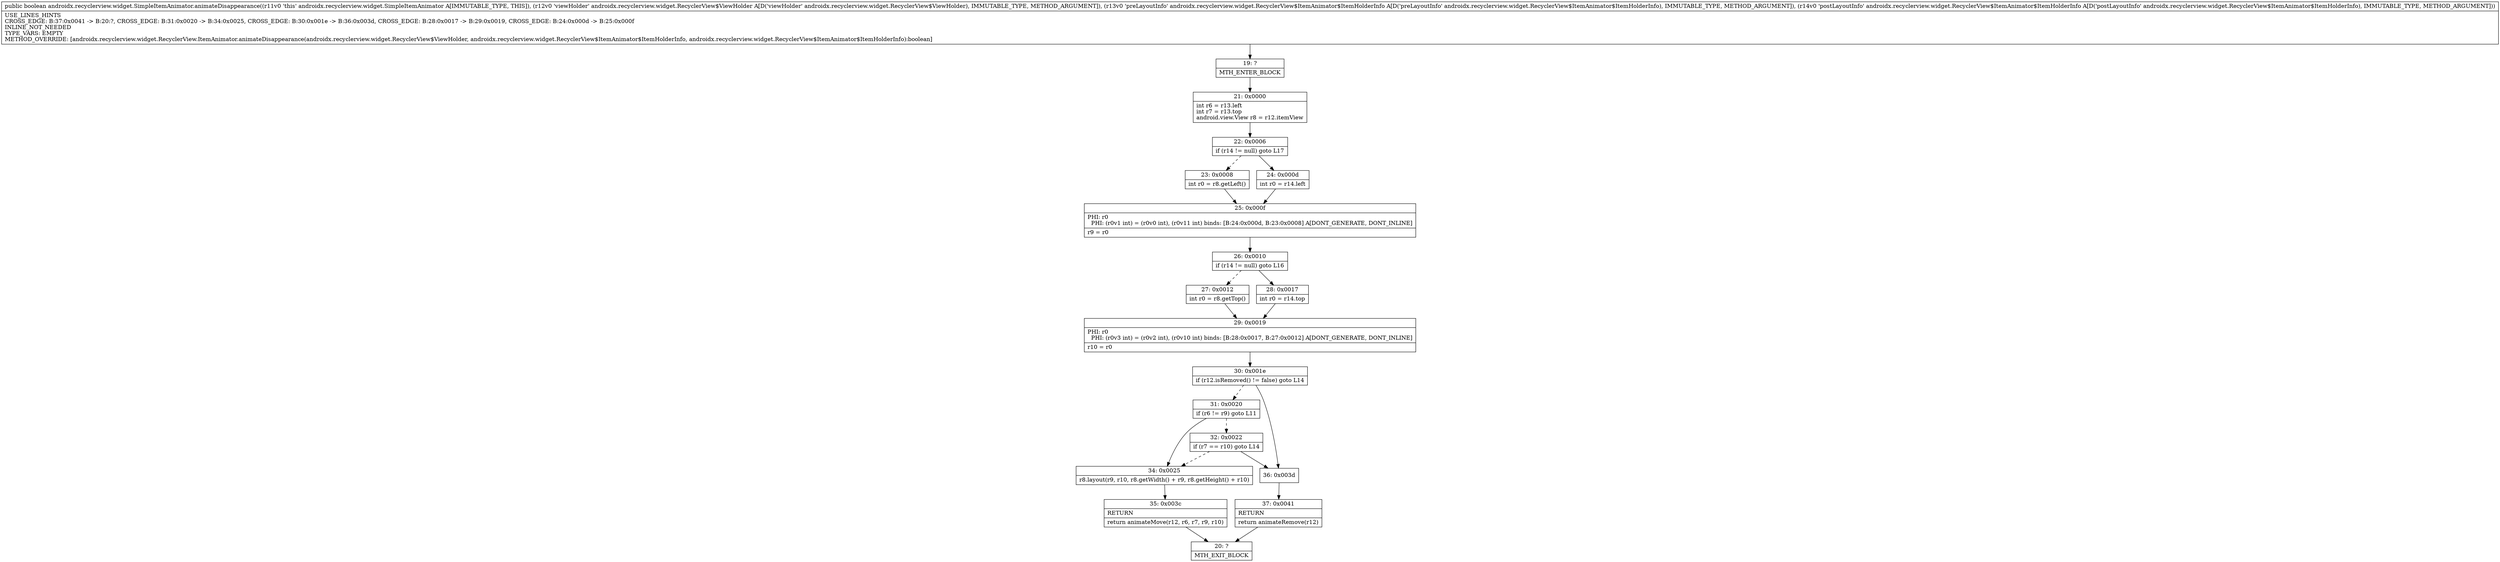 digraph "CFG forandroidx.recyclerview.widget.SimpleItemAnimator.animateDisappearance(Landroidx\/recyclerview\/widget\/RecyclerView$ViewHolder;Landroidx\/recyclerview\/widget\/RecyclerView$ItemAnimator$ItemHolderInfo;Landroidx\/recyclerview\/widget\/RecyclerView$ItemAnimator$ItemHolderInfo;)Z" {
Node_19 [shape=record,label="{19\:\ ?|MTH_ENTER_BLOCK\l}"];
Node_21 [shape=record,label="{21\:\ 0x0000|int r6 = r13.left\lint r7 = r13.top\landroid.view.View r8 = r12.itemView\l}"];
Node_22 [shape=record,label="{22\:\ 0x0006|if (r14 != null) goto L17\l}"];
Node_23 [shape=record,label="{23\:\ 0x0008|int r0 = r8.getLeft()\l}"];
Node_25 [shape=record,label="{25\:\ 0x000f|PHI: r0 \l  PHI: (r0v1 int) = (r0v0 int), (r0v11 int) binds: [B:24:0x000d, B:23:0x0008] A[DONT_GENERATE, DONT_INLINE]\l|r9 = r0\l}"];
Node_26 [shape=record,label="{26\:\ 0x0010|if (r14 != null) goto L16\l}"];
Node_27 [shape=record,label="{27\:\ 0x0012|int r0 = r8.getTop()\l}"];
Node_29 [shape=record,label="{29\:\ 0x0019|PHI: r0 \l  PHI: (r0v3 int) = (r0v2 int), (r0v10 int) binds: [B:28:0x0017, B:27:0x0012] A[DONT_GENERATE, DONT_INLINE]\l|r10 = r0\l}"];
Node_30 [shape=record,label="{30\:\ 0x001e|if (r12.isRemoved() != false) goto L14\l}"];
Node_31 [shape=record,label="{31\:\ 0x0020|if (r6 != r9) goto L11\l}"];
Node_32 [shape=record,label="{32\:\ 0x0022|if (r7 == r10) goto L14\l}"];
Node_34 [shape=record,label="{34\:\ 0x0025|r8.layout(r9, r10, r8.getWidth() + r9, r8.getHeight() + r10)\l}"];
Node_35 [shape=record,label="{35\:\ 0x003c|RETURN\l|return animateMove(r12, r6, r7, r9, r10)\l}"];
Node_20 [shape=record,label="{20\:\ ?|MTH_EXIT_BLOCK\l}"];
Node_36 [shape=record,label="{36\:\ 0x003d}"];
Node_37 [shape=record,label="{37\:\ 0x0041|RETURN\l|return animateRemove(r12)\l}"];
Node_28 [shape=record,label="{28\:\ 0x0017|int r0 = r14.top\l}"];
Node_24 [shape=record,label="{24\:\ 0x000d|int r0 = r14.left\l}"];
MethodNode[shape=record,label="{public boolean androidx.recyclerview.widget.SimpleItemAnimator.animateDisappearance((r11v0 'this' androidx.recyclerview.widget.SimpleItemAnimator A[IMMUTABLE_TYPE, THIS]), (r12v0 'viewHolder' androidx.recyclerview.widget.RecyclerView$ViewHolder A[D('viewHolder' androidx.recyclerview.widget.RecyclerView$ViewHolder), IMMUTABLE_TYPE, METHOD_ARGUMENT]), (r13v0 'preLayoutInfo' androidx.recyclerview.widget.RecyclerView$ItemAnimator$ItemHolderInfo A[D('preLayoutInfo' androidx.recyclerview.widget.RecyclerView$ItemAnimator$ItemHolderInfo), IMMUTABLE_TYPE, METHOD_ARGUMENT]), (r14v0 'postLayoutInfo' androidx.recyclerview.widget.RecyclerView$ItemAnimator$ItemHolderInfo A[D('postLayoutInfo' androidx.recyclerview.widget.RecyclerView$ItemAnimator$ItemHolderInfo), IMMUTABLE_TYPE, METHOD_ARGUMENT]))  | USE_LINES_HINTS\lCROSS_EDGE: B:37:0x0041 \-\> B:20:?, CROSS_EDGE: B:31:0x0020 \-\> B:34:0x0025, CROSS_EDGE: B:30:0x001e \-\> B:36:0x003d, CROSS_EDGE: B:28:0x0017 \-\> B:29:0x0019, CROSS_EDGE: B:24:0x000d \-\> B:25:0x000f\lINLINE_NOT_NEEDED\lTYPE_VARS: EMPTY\lMETHOD_OVERRIDE: [androidx.recyclerview.widget.RecyclerView.ItemAnimator.animateDisappearance(androidx.recyclerview.widget.RecyclerView$ViewHolder, androidx.recyclerview.widget.RecyclerView$ItemAnimator$ItemHolderInfo, androidx.recyclerview.widget.RecyclerView$ItemAnimator$ItemHolderInfo):boolean]\l}"];
MethodNode -> Node_19;Node_19 -> Node_21;
Node_21 -> Node_22;
Node_22 -> Node_23[style=dashed];
Node_22 -> Node_24;
Node_23 -> Node_25;
Node_25 -> Node_26;
Node_26 -> Node_27[style=dashed];
Node_26 -> Node_28;
Node_27 -> Node_29;
Node_29 -> Node_30;
Node_30 -> Node_31[style=dashed];
Node_30 -> Node_36;
Node_31 -> Node_32[style=dashed];
Node_31 -> Node_34;
Node_32 -> Node_34[style=dashed];
Node_32 -> Node_36;
Node_34 -> Node_35;
Node_35 -> Node_20;
Node_36 -> Node_37;
Node_37 -> Node_20;
Node_28 -> Node_29;
Node_24 -> Node_25;
}

